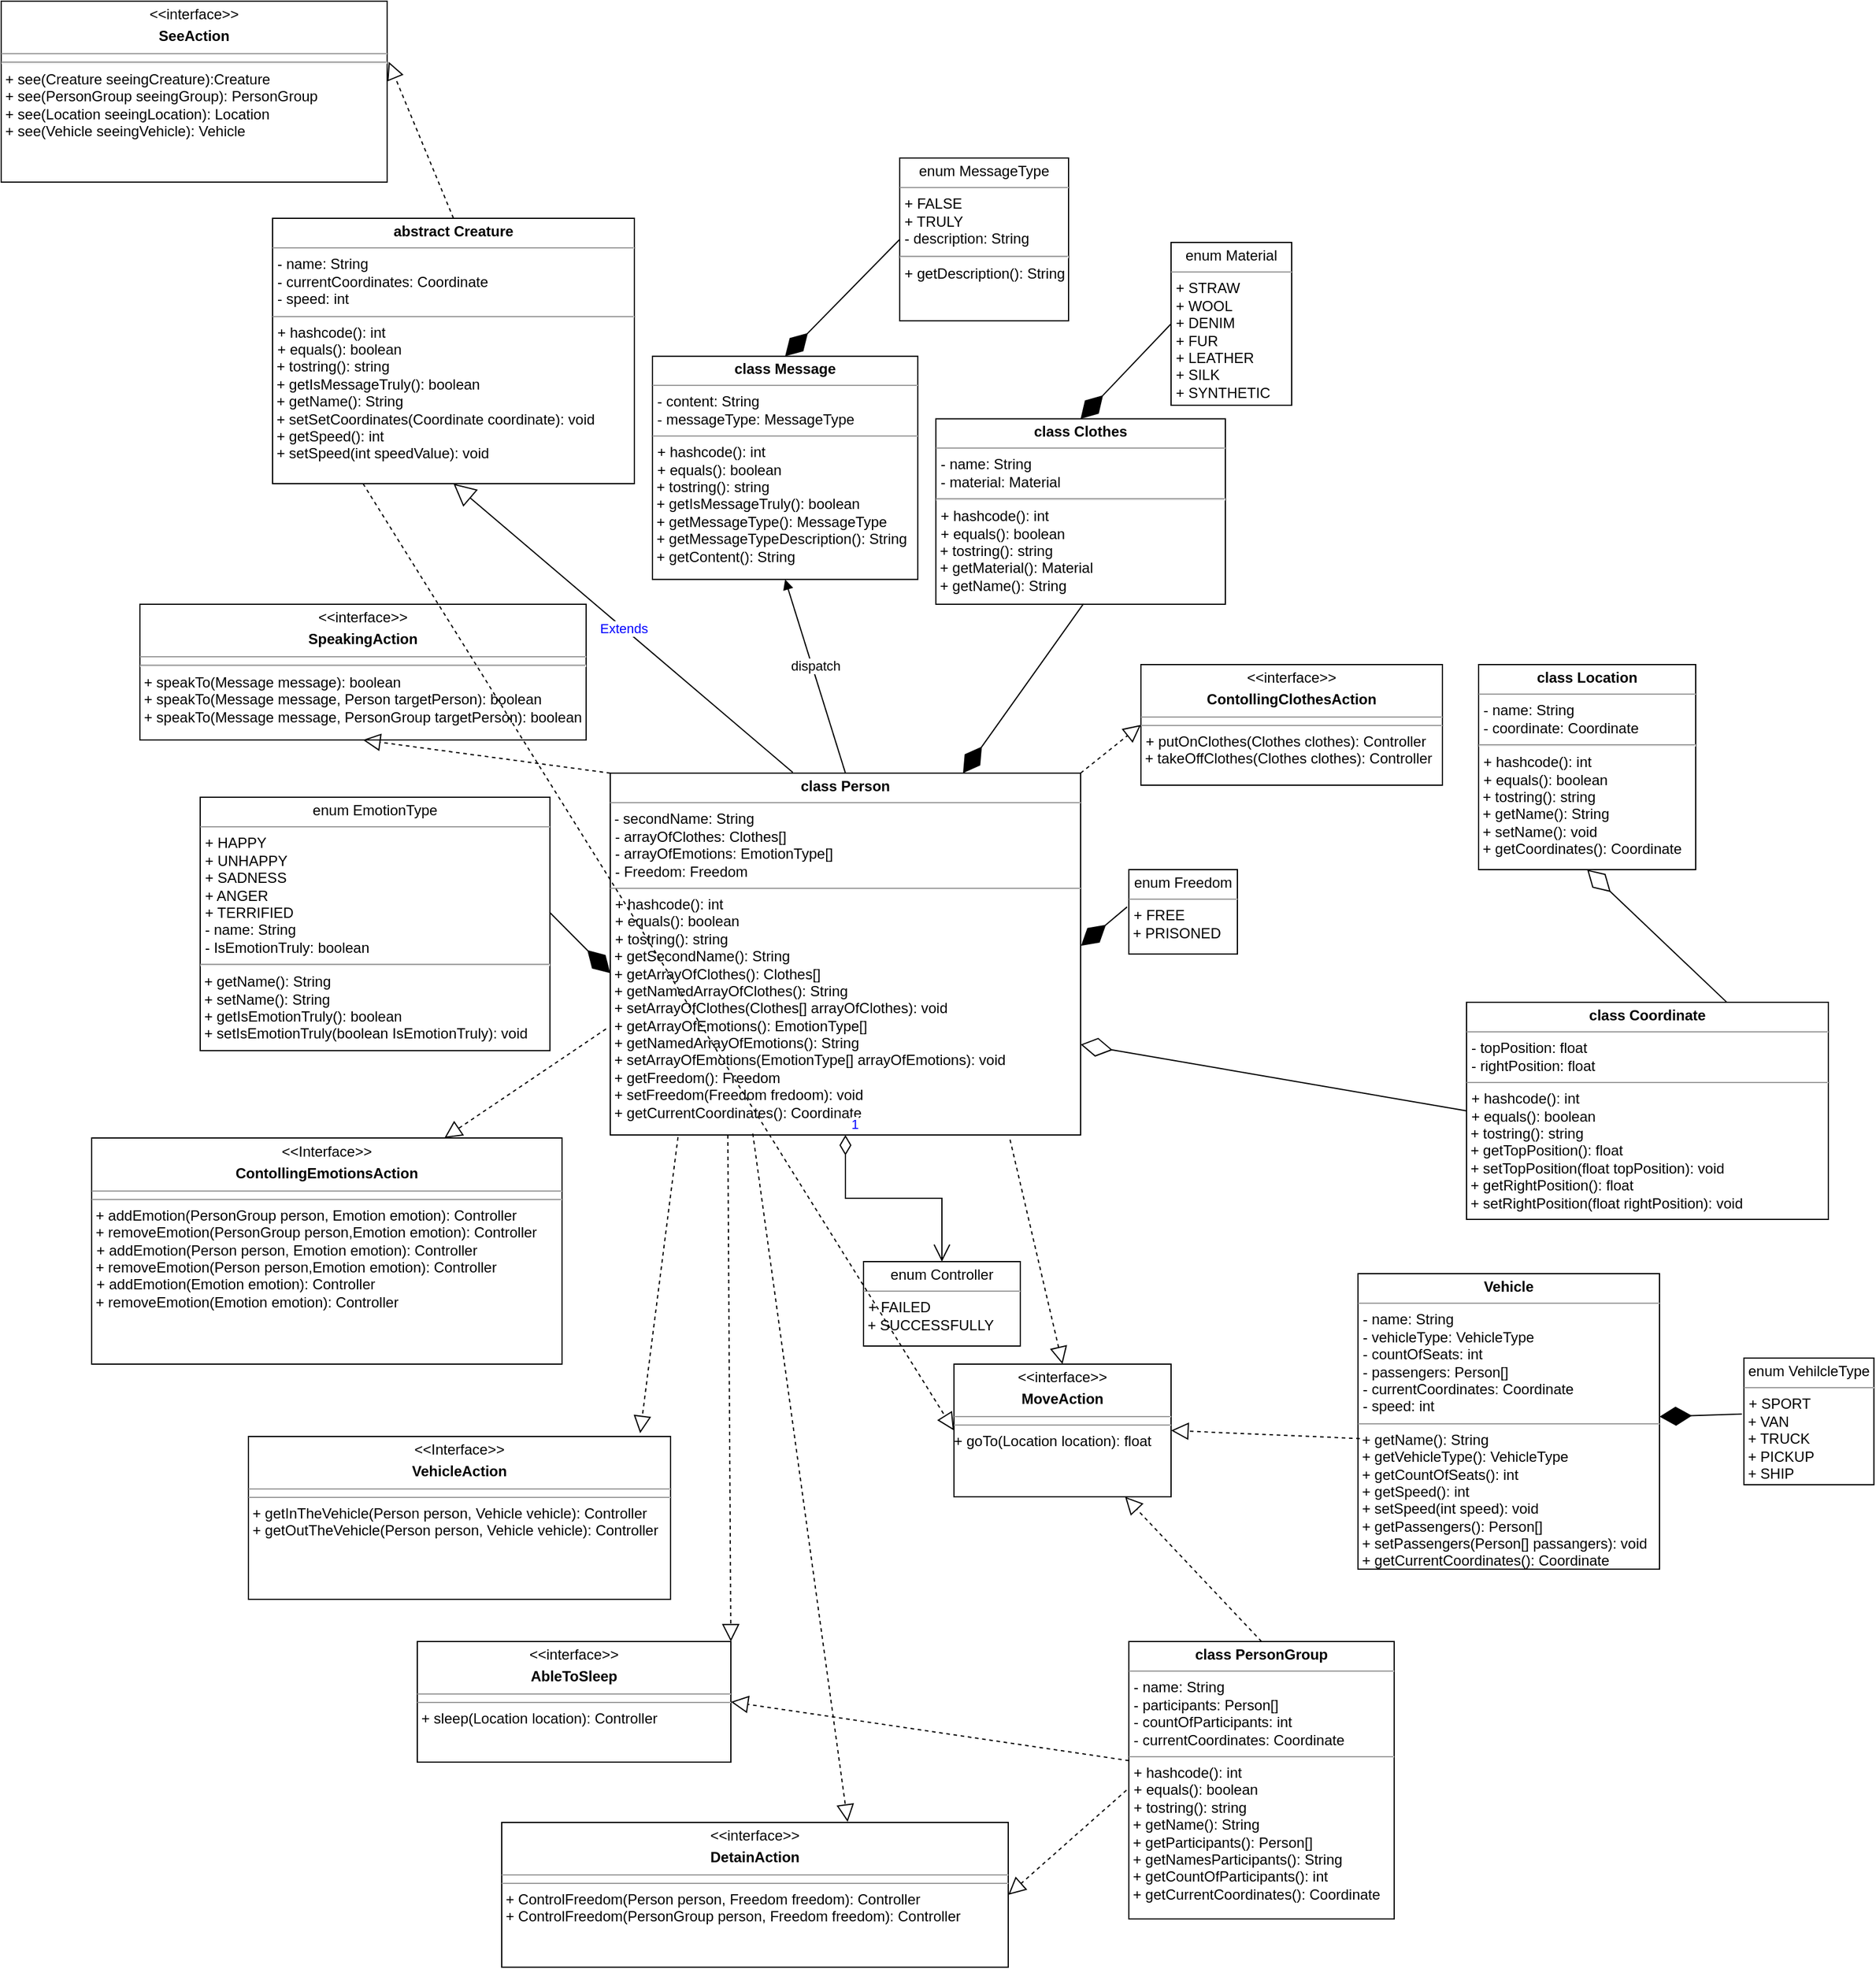 <mxfile version="20.6.0" type="device"><diagram name="Page-1" id="c4acf3e9-155e-7222-9cf6-157b1a14988f"><mxGraphModel dx="1693" dy="1565" grid="1" gridSize="10" guides="1" tooltips="1" connect="1" arrows="1" fold="1" page="1" pageScale="1" pageWidth="850" pageHeight="1100" background="none" math="0" shadow="0"><root><mxCell id="0"/><mxCell id="1" parent="0"/><mxCell id="kQE-O4UI9oqW06MN7j-c-2" value="&lt;p style=&quot;margin:0px;margin-top:4px;text-align:center;&quot;&gt;&lt;b&gt;class Person&lt;/b&gt;&lt;/p&gt;&lt;hr size=&quot;1&quot;&gt;&amp;nbsp;- secondName: String&lt;p style=&quot;margin:0px;margin-left:4px;&quot;&gt;- arrayOfClothes: Clothes[]&lt;/p&gt;&lt;p style=&quot;margin:0px;margin-left:4px;&quot;&gt;- arrayOfEmotions: EmotionType[]&lt;/p&gt;&lt;p style=&quot;margin:0px;margin-left:4px;&quot;&gt;- Freedom: Freedom&lt;br&gt;&lt;/p&gt;&lt;hr size=&quot;1&quot;&gt;&lt;p style=&quot;margin:0px;margin-left:4px;&quot;&gt;+ hashcode(): int&lt;/p&gt;&lt;p style=&quot;margin:0px;margin-left:4px;&quot;&gt;+ equals(): boolean&lt;/p&gt;&lt;p style=&quot;margin:0px;margin-left:4px;&quot;&gt;+ tostring(): string&lt;/p&gt;&lt;div&gt; &lt;/div&gt;&lt;div&gt;&lt;div&gt;&lt;div&gt;&lt;div&gt;&amp;nbsp;+ getSecondName(): String&lt;/div&gt;&lt;div&gt;&lt;div&gt;&lt;div&gt;&amp;nbsp;+ getArrayOfClothes(): Clothes[]&lt;/div&gt;&lt;div&gt;&lt;div&gt;&amp;nbsp;+ getNamedArrayOfClothes(): String&lt;br&gt;&lt;/div&gt;&lt;/div&gt;&lt;div&gt;&amp;nbsp;+ setArrayOfClothes(Clothes[] arrayOfClothes): void&lt;/div&gt;&lt;div&gt;&amp;nbsp;+ getArrayOfEmotions(): EmotionType[]&lt;/div&gt;&lt;div&gt;&amp;nbsp;+ getNamedArrayOfEmotions(): String&lt;div&gt;&amp;nbsp;+ setArrayOfEmotions(EmotionType[] arrayOfEmotions): void&lt;br&gt;&lt;div&gt;&amp;nbsp;+ getFreedom(): Freedom&lt;br&gt;&lt;div&gt;&amp;nbsp;+ setFreedom(Freedom fredoom): void&lt;/div&gt;&lt;div&gt;&amp;nbsp;+ getCurrentCoordinates(): Coordinate&lt;br&gt;&lt;/div&gt;&lt;/div&gt;&lt;/div&gt;&lt;/div&gt;&lt;/div&gt;&lt;/div&gt;&lt;/div&gt;&lt;/div&gt;&lt;/div&gt;&lt;p style=&quot;margin:0px;margin-left:4px;&quot;&gt;&lt;/p&gt;" style="verticalAlign=top;align=left;overflow=fill;fontSize=12;fontFamily=Helvetica;html=1;rounded=0;shadow=0;comic=0;labelBackgroundColor=none;strokeWidth=1;" parent="1" vertex="1"><mxGeometry x="170" y="110" width="390" height="300" as="geometry"/></mxCell><mxCell id="kQE-O4UI9oqW06MN7j-c-36" value="&lt;p style=&quot;margin:0px;margin-top:4px;text-align:center;&quot;&gt;&lt;b&gt;class Location&lt;/b&gt;&lt;br&gt;&lt;/p&gt;&lt;hr size=&quot;1&quot;&gt;&lt;p style=&quot;margin:0px;margin-left:4px;&quot;&gt;- name: String&lt;/p&gt;&lt;p style=&quot;margin:0px;margin-left:4px;&quot;&gt;- coordinate: Coordinate&lt;/p&gt;&lt;hr&gt;&lt;p style=&quot;margin:0px;margin-left:4px;&quot;&gt;+ hashcode(): int&lt;/p&gt;&lt;p style=&quot;margin:0px;margin-left:4px;&quot;&gt;+ equals(): boolean&lt;/p&gt;&lt;div&gt;&amp;nbsp;+ tostring(): string&lt;/div&gt;&lt;div&gt;&lt;div&gt;&amp;nbsp;+ getName(): String&lt;/div&gt;&lt;div&gt;&amp;nbsp;+ setName(): void&lt;br&gt;&lt;/div&gt;&lt;/div&gt;&lt;div&gt;&amp;nbsp;+ getCoordinates(): Coordinate&lt;br&gt;&lt;div&gt;&lt;br&gt;&lt;/div&gt;&lt;/div&gt;&lt;p style=&quot;margin:0px;margin-left:4px;&quot;&gt;&lt;/p&gt;" style="verticalAlign=top;align=left;overflow=fill;fontSize=12;fontFamily=Helvetica;html=1;rounded=0;shadow=0;comic=0;labelBackgroundColor=none;strokeWidth=1;" parent="1" vertex="1"><mxGeometry x="890" y="20" width="180" height="170" as="geometry"/></mxCell><mxCell id="kQE-O4UI9oqW06MN7j-c-38" value="&lt;p style=&quot;margin:0px;margin-top:4px;text-align:center;&quot;&gt;enum EmotionType&lt;br&gt;&lt;/p&gt;&lt;hr size=&quot;1&quot;&gt;&lt;p style=&quot;margin:0px;margin-left:4px;&quot;&gt;+ HAPPY&lt;/p&gt;&lt;p style=&quot;margin:0px;margin-left:4px;&quot;&gt;+ UNHAPPY&lt;/p&gt;&lt;p style=&quot;margin:0px;margin-left:4px;&quot;&gt;+ SADNESS&lt;/p&gt;&lt;p style=&quot;margin:0px;margin-left:4px;&quot;&gt;+ ANGER&lt;/p&gt;&lt;p style=&quot;margin:0px;margin-left:4px;&quot;&gt;+ TERRIFIED&lt;/p&gt;&lt;p style=&quot;margin:0px;margin-left:4px;&quot;&gt;- name: String&lt;/p&gt;&lt;p style=&quot;margin:0px;margin-left:4px;&quot;&gt;- IsEmotionTruly: boolean&lt;/p&gt;&lt;hr&gt;&amp;nbsp;+ getName(): String&lt;div&gt;&lt;div&gt;&amp;nbsp;+ setName(): String&lt;br&gt;&lt;/div&gt;&lt;/div&gt;&lt;div&gt;&lt;div&gt;&amp;nbsp;+ getIsEmotionTruly(): boolean&lt;div&gt;&lt;div&gt;&amp;nbsp;+ setIsEmotionTruly(boolean IsEmotionTruly): void&lt;/div&gt;&lt;/div&gt;&lt;/div&gt;&lt;/div&gt;&lt;p style=&quot;margin:0px;margin-left:4px;&quot;&gt;&lt;/p&gt;&lt;p style=&quot;margin:0px;margin-left:4px;&quot;&gt;&lt;/p&gt;" style="verticalAlign=top;align=left;overflow=fill;fontSize=12;fontFamily=Helvetica;html=1;rounded=0;shadow=0;comic=0;labelBackgroundColor=none;strokeWidth=1;" parent="1" vertex="1"><mxGeometry x="-170" y="130" width="290" height="210.1" as="geometry"/></mxCell><mxCell id="kQE-O4UI9oqW06MN7j-c-45" value="&lt;p style=&quot;margin:0px;margin-top:4px;text-align:center;&quot;&gt;&lt;b&gt;class Clothes&lt;/b&gt;&lt;br&gt;&lt;/p&gt;&lt;hr size=&quot;1&quot;&gt;&lt;p style=&quot;margin:0px;margin-left:4px;&quot;&gt;- name: String&lt;/p&gt;&lt;p style=&quot;margin:0px;margin-left:4px;&quot;&gt;- material: Material&lt;/p&gt;&lt;hr&gt;&lt;p style=&quot;margin:0px;margin-left:4px;&quot;&gt;+ hashcode(): int&lt;/p&gt;&lt;p style=&quot;margin:0px;margin-left:4px;&quot;&gt;+ equals(): boolean &lt;br&gt;&lt;/p&gt;&lt;div&gt;&amp;nbsp;+ tostring(): string&lt;/div&gt;&lt;div&gt;&amp;nbsp;+ getMaterial(): Material&lt;/div&gt;&lt;div&gt;&amp;nbsp;+ getName(): String&lt;/div&gt;&lt;div&gt;&lt;br&gt;&lt;/div&gt;&lt;div&gt;&lt;br&gt;&lt;/div&gt;&lt;p style=&quot;margin:0px;margin-left:4px;&quot;&gt;&lt;/p&gt;" style="verticalAlign=top;align=left;overflow=fill;fontSize=12;fontFamily=Helvetica;html=1;rounded=0;shadow=0;comic=0;labelBackgroundColor=none;strokeWidth=1;" parent="1" vertex="1"><mxGeometry x="440" y="-183.75" width="240" height="153.75" as="geometry"/></mxCell><mxCell id="kQE-O4UI9oqW06MN7j-c-46" value="&lt;p style=&quot;margin:0px;margin-top:4px;text-align:center;&quot;&gt;enum Material&lt;br&gt;&lt;/p&gt;&lt;hr size=&quot;1&quot;&gt;&lt;p style=&quot;margin:0px;margin-left:4px;&quot;&gt;+ STRAW&lt;br&gt;&lt;/p&gt;&lt;p style=&quot;margin:0px;margin-left:4px;&quot;&gt;+ WOOL&lt;/p&gt;&lt;p style=&quot;margin:0px;margin-left:4px;&quot;&gt;+ DENIM&lt;/p&gt;&lt;p style=&quot;margin:0px;margin-left:4px;&quot;&gt;+ FUR&lt;/p&gt;&lt;p style=&quot;margin:0px;margin-left:4px;&quot;&gt;+ LEATHER&lt;/p&gt;&lt;p style=&quot;margin:0px;margin-left:4px;&quot;&gt;+ SILK&lt;/p&gt;&lt;p style=&quot;margin:0px;margin-left:4px;&quot;&gt;+ SYNTHETIC&lt;br&gt;&lt;/p&gt;" style="verticalAlign=top;align=left;overflow=fill;fontSize=12;fontFamily=Helvetica;html=1;rounded=0;shadow=0;comic=0;labelBackgroundColor=none;strokeWidth=1;" parent="1" vertex="1"><mxGeometry x="635" y="-330" width="100" height="135" as="geometry"/></mxCell><mxCell id="-y0kQxp14m1pDxqQQuBd-3" value="&lt;p style=&quot;margin:0px;margin-top:4px;text-align:center;&quot;&gt;&amp;lt;&amp;lt;interface&amp;gt;&amp;gt;&lt;/p&gt;&lt;p style=&quot;margin:0px;margin-top:4px;text-align:center;&quot;&gt;&lt;b&gt;ContollingClothesAction&lt;/b&gt;&lt;br&gt;&lt;/p&gt;&lt;hr size=&quot;1&quot;&gt;&lt;hr size=&quot;1&quot;&gt;&lt;p style=&quot;margin:0px;margin-left:4px;&quot;&gt;+ putOnClothes(Clothes clothes): Controller&lt;/p&gt;&amp;nbsp;+ takeOffClothes(Clothes clothes): Controller&lt;p style=&quot;margin:0px;margin-left:4px;&quot;&gt;&lt;/p&gt;" style="verticalAlign=top;align=left;overflow=fill;fontSize=12;fontFamily=Helvetica;html=1;rounded=0;shadow=0;comic=0;labelBackgroundColor=none;strokeWidth=1;" vertex="1" parent="1"><mxGeometry x="610" y="20" width="250" height="100" as="geometry"/></mxCell><mxCell id="-y0kQxp14m1pDxqQQuBd-5" value="&lt;p style=&quot;margin:0px;margin-top:4px;text-align:center;&quot;&gt;&amp;lt;&amp;lt;Interface&amp;gt;&amp;gt;&lt;/p&gt;&lt;p style=&quot;margin:0px;margin-top:4px;text-align:center;&quot;&gt;&lt;b&gt;ContollingEmotionsAction&lt;/b&gt;&lt;br&gt;&lt;/p&gt;&lt;hr size=&quot;1&quot;&gt;&lt;hr size=&quot;1&quot;&gt;&lt;div&gt;&amp;nbsp;+ addEmotion(PersonGroup person, Emotion emotion): Controller&lt;/div&gt;&lt;div&gt;&amp;nbsp;+ removeEmotion(PersonGroup person,Emotion emotion): Controller&lt;/div&gt;&lt;p style=&quot;margin:0px;margin-left:4px;&quot;&gt;&lt;/p&gt;&lt;p style=&quot;margin:0px;margin-left:4px;&quot;&gt;+ addEmotion(Person person, Emotion emotion): Controller&lt;/p&gt;&lt;div&gt;&amp;nbsp;+ removeEmotion(Person person,Emotion emotion): Controller&lt;/div&gt;&lt;p style=&quot;margin:0px;margin-left:4px;&quot;&gt;&lt;/p&gt;&lt;p style=&quot;margin:0px;margin-left:4px;&quot;&gt;+ addEmotion(Emotion emotion): Controller&lt;/p&gt;&lt;div&gt;&amp;nbsp;+ removeEmotion(Emotion emotion): Controller&lt;/div&gt;&lt;p style=&quot;margin:0px;margin-left:4px;&quot;&gt;&lt;br&gt;&lt;/p&gt;" style="verticalAlign=top;align=left;overflow=fill;fontSize=12;fontFamily=Helvetica;html=1;rounded=0;shadow=0;comic=0;labelBackgroundColor=none;strokeWidth=1;" vertex="1" parent="1"><mxGeometry x="-260" y="412.5" width="390" height="187.5" as="geometry"/></mxCell><mxCell id="-y0kQxp14m1pDxqQQuBd-12" value="&lt;p style=&quot;margin:0px;margin-top:4px;text-align:center;&quot;&gt;&lt;b&gt;class Coordinate&lt;/b&gt;&lt;br&gt;&lt;/p&gt;&lt;hr size=&quot;1&quot;&gt;&lt;p style=&quot;margin:0px;margin-left:4px;&quot;&gt;- topPosition: float&lt;/p&gt;&lt;p style=&quot;margin:0px;margin-left:4px;&quot;&gt;- rightPosition: float&lt;br&gt;&lt;/p&gt;&lt;hr size=&quot;1&quot;&gt;&lt;div&gt;&lt;p style=&quot;margin:0px;margin-left:4px;&quot;&gt;+ hashcode(): int&lt;/p&gt;&lt;p style=&quot;margin:0px;margin-left:4px;&quot;&gt;+ equals(): boolean &lt;br&gt;&lt;/p&gt;&amp;nbsp;+ tostring(): string &lt;br&gt;&lt;/div&gt;&lt;div&gt;&amp;nbsp;+ getTopPosition(): float&lt;br&gt;&lt;div&gt;&amp;nbsp;+ setTopPosition(float topPosition): void&lt;/div&gt;&lt;div&gt;&amp;nbsp;+ getRightPosition(): float&lt;br&gt;&lt;div&gt;&amp;nbsp;+ setRightPosition(float rightPosition): void&lt;/div&gt;&lt;/div&gt;&lt;/div&gt;&lt;p style=&quot;margin:0px;margin-left:4px;&quot;&gt;&lt;/p&gt;&lt;p style=&quot;margin:0px;margin-left:4px;&quot;&gt;&lt;br&gt;&lt;/p&gt;" style="verticalAlign=top;align=left;overflow=fill;fontSize=12;fontFamily=Helvetica;html=1;rounded=0;shadow=0;comic=0;labelBackgroundColor=none;strokeWidth=1;" vertex="1" parent="1"><mxGeometry x="880" y="300" width="300" height="180" as="geometry"/></mxCell><mxCell id="-y0kQxp14m1pDxqQQuBd-14" value="" style="endArrow=diamondThin;endFill=0;endSize=24;html=1;rounded=0;entryX=0.5;entryY=1;entryDx=0;entryDy=0;exitX=0.72;exitY=0.001;exitDx=0;exitDy=0;exitPerimeter=0;" edge="1" parent="1" source="-y0kQxp14m1pDxqQQuBd-12" target="kQE-O4UI9oqW06MN7j-c-36"><mxGeometry width="160" relative="1" as="geometry"><mxPoint x="790" y="1060" as="sourcePoint"/><mxPoint x="750" y="890" as="targetPoint"/><Array as="points"/></mxGeometry></mxCell><mxCell id="-y0kQxp14m1pDxqQQuBd-17" value="" style="endArrow=diamondThin;endFill=1;endSize=24;html=1;rounded=0;entryX=0;entryY=0.553;entryDx=0;entryDy=0;entryPerimeter=0;exitX=0.999;exitY=0.454;exitDx=0;exitDy=0;exitPerimeter=0;" edge="1" parent="1" source="kQE-O4UI9oqW06MN7j-c-38" target="kQE-O4UI9oqW06MN7j-c-2"><mxGeometry width="160" relative="1" as="geometry"><mxPoint x="220" y="548" as="sourcePoint"/><mxPoint x="280" y="555" as="targetPoint"/><Array as="points"/></mxGeometry></mxCell><mxCell id="-y0kQxp14m1pDxqQQuBd-20" value="" style="endArrow=diamondThin;endFill=0;endSize=24;html=1;rounded=0;exitX=0;exitY=0.5;exitDx=0;exitDy=0;entryX=1;entryY=0.75;entryDx=0;entryDy=0;" edge="1" parent="1" source="-y0kQxp14m1pDxqQQuBd-12" target="kQE-O4UI9oqW06MN7j-c-2"><mxGeometry width="160" relative="1" as="geometry"><mxPoint x="810" y="1050" as="sourcePoint"/><mxPoint x="540" y="628" as="targetPoint"/><Array as="points"/></mxGeometry></mxCell><mxCell id="-y0kQxp14m1pDxqQQuBd-25" value="" style="endArrow=block;dashed=1;endFill=0;endSize=12;html=1;rounded=0;exitX=-0.009;exitY=0.707;exitDx=0;exitDy=0;entryX=0.75;entryY=0;entryDx=0;entryDy=0;exitPerimeter=0;" edge="1" parent="1" source="kQE-O4UI9oqW06MN7j-c-2" target="-y0kQxp14m1pDxqQQuBd-5"><mxGeometry width="160" relative="1" as="geometry"><mxPoint x="200" y="725" as="sourcePoint"/><mxPoint x="360" y="725" as="targetPoint"/></mxGeometry></mxCell><mxCell id="-y0kQxp14m1pDxqQQuBd-29" value="" style="endArrow=block;dashed=1;endFill=0;endSize=12;html=1;rounded=0;entryX=0;entryY=0.5;entryDx=0;entryDy=0;startArrow=none;exitX=1;exitY=0;exitDx=0;exitDy=0;" edge="1" parent="1" source="kQE-O4UI9oqW06MN7j-c-2" target="-y0kQxp14m1pDxqQQuBd-3"><mxGeometry width="160" relative="1" as="geometry"><mxPoint x="670" y="525.813" as="sourcePoint"/><mxPoint x="640" y="456" as="targetPoint"/></mxGeometry></mxCell><mxCell id="-y0kQxp14m1pDxqQQuBd-34" value="" style="endArrow=diamondThin;endFill=1;endSize=24;html=1;rounded=0;entryX=0.75;entryY=0;entryDx=0;entryDy=0;exitX=0.51;exitY=0.997;exitDx=0;exitDy=0;exitPerimeter=0;" edge="1" parent="1" source="kQE-O4UI9oqW06MN7j-c-45" target="kQE-O4UI9oqW06MN7j-c-2"><mxGeometry width="160" relative="1" as="geometry"><mxPoint x="421" y="65.005" as="sourcePoint"/><mxPoint x="481.98" y="89.171" as="targetPoint"/></mxGeometry></mxCell><mxCell id="-y0kQxp14m1pDxqQQuBd-45" value="&lt;p style=&quot;margin:0px;margin-top:4px;text-align:center;&quot;&gt;&lt;b&gt;class PersonGroup&lt;/b&gt;&lt;/p&gt;&lt;hr size=&quot;1&quot;&gt;&lt;p style=&quot;margin:0px;margin-left:4px;&quot;&gt;- name: String&lt;/p&gt;&lt;p style=&quot;margin:0px;margin-left:4px;&quot;&gt;- participants: Person[]&lt;/p&gt;&lt;p style=&quot;margin:0px;margin-left:4px;&quot;&gt;- countOfParticipants: int&lt;/p&gt;&lt;p style=&quot;margin:0px;margin-left:4px;&quot;&gt;- currentCoordinates: Coordinate&lt;/p&gt;&lt;p style=&quot;margin:0px;margin-left:4px;&quot;&gt;&lt;/p&gt;&lt;hr size=&quot;1&quot;&gt;&lt;p style=&quot;margin:0px;margin-left:4px;&quot;&gt;+ hashcode(): int&lt;/p&gt;&lt;p style=&quot;margin:0px;margin-left:4px;&quot;&gt;+ equals(): boolean&lt;/p&gt;&lt;p style=&quot;margin:0px;margin-left:4px;&quot;&gt;+ tostring(): string&lt;/p&gt;&lt;div&gt;&amp;nbsp;+ getName(): String&lt;/div&gt;&lt;div&gt;&lt;div&gt;&amp;nbsp;+ getParticipants(): Person[]&lt;/div&gt;&lt;div&gt;&amp;nbsp;+ getNamesParticipants(): String&lt;br&gt;&lt;/div&gt;&lt;/div&gt;&lt;div&gt;&amp;nbsp;+ getCountOfParticipants(): int&lt;br&gt;&lt;/div&gt;&lt;div&gt;&amp;nbsp;+ getCurrentCoordinates(): Coordinate&lt;br&gt;&lt;/div&gt;&lt;p style=&quot;margin:0px;margin-left:4px;&quot;&gt;&lt;/p&gt;" style="verticalAlign=top;align=left;overflow=fill;fontSize=12;fontFamily=Helvetica;html=1;rounded=0;shadow=0;comic=0;labelBackgroundColor=none;strokeWidth=1;" vertex="1" parent="1"><mxGeometry x="600" y="830" width="220" height="230" as="geometry"/></mxCell><mxCell id="-y0kQxp14m1pDxqQQuBd-66" value="&lt;p style=&quot;margin:0px;margin-top:4px;text-align:center;&quot;&gt;&amp;lt;&amp;lt;interface&amp;gt;&amp;gt;&lt;/p&gt;&lt;p style=&quot;margin:0px;margin-top:4px;text-align:center;&quot;&gt;&lt;b&gt;SpeakingAction&lt;/b&gt;&lt;br&gt;&lt;/p&gt;&lt;hr size=&quot;1&quot;&gt;&lt;hr&gt;&lt;div&gt;&amp;nbsp;+ speakTo(Message message): boolean&lt;br&gt;&lt;/div&gt;&lt;div&gt;&lt;div&gt;&amp;nbsp;+ speakTo(Message message, Person targetPerson): boolean&lt;br&gt;&lt;/div&gt;&lt;div&gt;&lt;div&gt;&amp;nbsp;+ speakTo(Message message, PersonGroup targetPerson): boolean&lt;/div&gt;&lt;/div&gt;&lt;/div&gt;&lt;div&gt;&amp;nbsp;&lt;/div&gt;" style="verticalAlign=top;align=left;overflow=fill;fontSize=12;fontFamily=Helvetica;html=1;rounded=0;shadow=0;comic=0;labelBackgroundColor=none;strokeWidth=1;" vertex="1" parent="1"><mxGeometry x="-220" y="-30" width="370" height="112.5" as="geometry"/></mxCell><mxCell id="-y0kQxp14m1pDxqQQuBd-67" value="&lt;p style=&quot;margin:0px;margin-top:4px;text-align:center;&quot;&gt;&lt;b&gt;class Message&lt;/b&gt;&lt;br&gt;&lt;/p&gt;&lt;hr size=&quot;1&quot;&gt;&lt;p style=&quot;margin:0px;margin-left:4px;&quot;&gt;- content: String&lt;br&gt;&lt;/p&gt;&lt;p style=&quot;margin:0px;margin-left:4px;&quot;&gt;- messageType: MessageType&lt;/p&gt;&lt;hr size=&quot;1&quot;&gt;&lt;div&gt;&lt;p style=&quot;margin:0px;margin-left:4px;&quot;&gt;+ hashcode(): int&lt;/p&gt;&lt;p style=&quot;margin:0px;margin-left:4px;&quot;&gt;+ equals(): boolean&lt;/p&gt;&amp;nbsp;+ tostring(): string&lt;/div&gt;&lt;div&gt;&amp;nbsp;+ getIsMessageTruly(): boolean&lt;/div&gt;&lt;div&gt;&lt;div&gt;&amp;nbsp;+ getMessageType(): MessageType&lt;/div&gt;&lt;div&gt;&amp;nbsp;+ getMessageTypeDescription(): String&lt;br&gt;&lt;/div&gt;&lt;/div&gt;&lt;div&gt;&amp;nbsp;+ getContent(): String&lt;/div&gt;&lt;p style=&quot;margin:0px;margin-left:4px;&quot;&gt;&lt;/p&gt;&lt;p style=&quot;margin:0px;margin-left:4px;&quot;&gt;&lt;br&gt;&lt;/p&gt;" style="verticalAlign=top;align=left;overflow=fill;fontSize=12;fontFamily=Helvetica;html=1;rounded=0;shadow=0;comic=0;labelBackgroundColor=none;strokeWidth=1;" vertex="1" parent="1"><mxGeometry x="205" y="-235.62" width="220" height="185" as="geometry"/></mxCell><mxCell id="-y0kQxp14m1pDxqQQuBd-69" value="" style="endArrow=block;dashed=1;endFill=0;endSize=12;html=1;rounded=0;entryX=0.5;entryY=1;entryDx=0;entryDy=0;startArrow=none;exitX=0;exitY=0;exitDx=0;exitDy=0;" edge="1" parent="1" source="kQE-O4UI9oqW06MN7j-c-2" target="-y0kQxp14m1pDxqQQuBd-66"><mxGeometry width="160" relative="1" as="geometry"><mxPoint x="313.23" y="84.116" as="sourcePoint"/><mxPoint x="488.62" y="106.37" as="targetPoint"/></mxGeometry></mxCell><mxCell id="-y0kQxp14m1pDxqQQuBd-70" value="&lt;p style=&quot;margin:0px;margin-top:4px;text-align:center;&quot;&gt;&amp;lt;&amp;lt;interface&amp;gt;&amp;gt;&lt;/p&gt;&lt;p style=&quot;margin:0px;margin-top:4px;text-align:center;&quot;&gt;&lt;b&gt;MoveAction&lt;/b&gt;&lt;br&gt;&lt;/p&gt;&lt;hr size=&quot;1&quot;&gt;&lt;hr size=&quot;1&quot;&gt;+ goTo(Location location): float" style="verticalAlign=top;align=left;overflow=fill;fontSize=12;fontFamily=Helvetica;html=1;rounded=0;shadow=0;comic=0;labelBackgroundColor=none;strokeWidth=1;" vertex="1" parent="1"><mxGeometry x="455" y="600" width="180" height="110" as="geometry"/></mxCell><mxCell id="-y0kQxp14m1pDxqQQuBd-71" value="" style="endArrow=block;dashed=1;endFill=0;endSize=12;html=1;rounded=0;startArrow=none;entryX=0.5;entryY=0;entryDx=0;entryDy=0;exitX=0.85;exitY=1.013;exitDx=0;exitDy=0;exitPerimeter=0;" edge="1" parent="1" source="kQE-O4UI9oqW06MN7j-c-2" target="-y0kQxp14m1pDxqQQuBd-70"><mxGeometry width="160" relative="1" as="geometry"><mxPoint x="499" y="651" as="sourcePoint"/><mxPoint x="480" y="655.1" as="targetPoint"/></mxGeometry></mxCell><mxCell id="-y0kQxp14m1pDxqQQuBd-73" value="dispatch" style="html=1;verticalAlign=bottom;endArrow=block;rounded=0;fontColor=#000000;exitX=0.5;exitY=0;exitDx=0;exitDy=0;entryX=0.5;entryY=1;entryDx=0;entryDy=0;" edge="1" parent="1" source="kQE-O4UI9oqW06MN7j-c-2" target="-y0kQxp14m1pDxqQQuBd-67"><mxGeometry width="80" relative="1" as="geometry"><mxPoint x="411.51" y="82.01" as="sourcePoint"/><mxPoint x="350" y="-120" as="targetPoint"/></mxGeometry></mxCell><mxCell id="-y0kQxp14m1pDxqQQuBd-74" value="&lt;p style=&quot;margin:0px;margin-top:4px;text-align:center;&quot;&gt;&amp;lt;&amp;lt;interface&amp;gt;&amp;gt;&lt;/p&gt;&lt;p style=&quot;margin:0px;margin-top:4px;text-align:center;&quot;&gt;&lt;b&gt;AbleToSleep&lt;/b&gt;&lt;br&gt;&lt;/p&gt;&lt;hr size=&quot;1&quot;&gt;&lt;hr size=&quot;1&quot;&gt;&amp;nbsp;+ sleep(Location location): Controller&lt;br&gt;&lt;p style=&quot;margin:0px;margin-left:4px;&quot;&gt;&lt;/p&gt;" style="verticalAlign=top;align=left;overflow=fill;fontSize=12;fontFamily=Helvetica;html=1;rounded=0;shadow=0;comic=0;labelBackgroundColor=none;strokeWidth=1;" vertex="1" parent="1"><mxGeometry x="10" y="830" width="260" height="100" as="geometry"/></mxCell><mxCell id="-y0kQxp14m1pDxqQQuBd-75" value="" style="endArrow=block;dashed=1;endFill=0;endSize=12;html=1;rounded=0;startArrow=none;exitX=0.25;exitY=1;exitDx=0;exitDy=0;entryX=1;entryY=0;entryDx=0;entryDy=0;" edge="1" parent="1" source="kQE-O4UI9oqW06MN7j-c-2" target="-y0kQxp14m1pDxqQQuBd-74"><mxGeometry width="160" relative="1" as="geometry"><mxPoint x="340" y="650" as="sourcePoint"/><mxPoint x="341" y="749" as="targetPoint"/></mxGeometry></mxCell><mxCell id="-y0kQxp14m1pDxqQQuBd-77" value="" style="endArrow=block;dashed=1;endFill=0;endSize=12;html=1;rounded=0;startArrow=none;exitX=0.5;exitY=0;exitDx=0;exitDy=0;" edge="1" parent="1" source="-y0kQxp14m1pDxqQQuBd-45" target="-y0kQxp14m1pDxqQQuBd-70"><mxGeometry width="160" relative="1" as="geometry"><mxPoint x="757.5" y="886.396" as="sourcePoint"/><mxPoint x="500" y="850" as="targetPoint"/></mxGeometry></mxCell><mxCell id="-y0kQxp14m1pDxqQQuBd-79" value="&lt;p style=&quot;margin:0px;margin-top:4px;text-align:center;&quot;&gt;&amp;lt;&amp;lt;interface&amp;gt;&amp;gt;&lt;/p&gt;&lt;p style=&quot;margin:0px;margin-top:4px;text-align:center;&quot;&gt;&lt;b&gt;DetainAction&lt;span style=&quot;&quot;&gt;&#9;&lt;/span&gt;&lt;/b&gt;&lt;br&gt;&lt;/p&gt;&lt;hr size=&quot;1&quot;&gt;&lt;hr size=&quot;1&quot;&gt;&lt;div&gt;&amp;nbsp;+ ControlFreedom(Person person, Freedom freedom): Controller&lt;/div&gt;&lt;div&gt;&amp;nbsp;+ ControlFreedom(PersonGroup person, Freedom freedom): Controller&lt;/div&gt;&lt;br&gt;&lt;p style=&quot;margin:0px;margin-left:4px;&quot;&gt;&lt;/p&gt;" style="verticalAlign=top;align=left;overflow=fill;fontSize=12;fontFamily=Helvetica;html=1;rounded=0;shadow=0;comic=0;labelBackgroundColor=none;strokeWidth=1;" vertex="1" parent="1"><mxGeometry x="80" y="980" width="420" height="120" as="geometry"/></mxCell><mxCell id="-y0kQxp14m1pDxqQQuBd-80" value="" style="endArrow=block;dashed=1;endFill=0;endSize=12;html=1;rounded=0;startArrow=none;entryX=1;entryY=0.5;entryDx=0;entryDy=0;exitX=-0.009;exitY=0.536;exitDx=0;exitDy=0;exitPerimeter=0;" edge="1" parent="1" source="-y0kQxp14m1pDxqQQuBd-45" target="-y0kQxp14m1pDxqQQuBd-79"><mxGeometry width="160" relative="1" as="geometry"><mxPoint x="657.5" y="996.396" as="sourcePoint"/><mxPoint x="400" y="960" as="targetPoint"/></mxGeometry></mxCell><mxCell id="-y0kQxp14m1pDxqQQuBd-81" value="&lt;p style=&quot;margin:0px;margin-top:4px;text-align:center;&quot;&gt;enum Freedom&lt;br&gt;&lt;/p&gt;&lt;hr size=&quot;1&quot;&gt;&lt;p style=&quot;margin:0px;margin-left:4px;&quot;&gt;+ FREE&lt;br&gt;&lt;/p&gt;&amp;nbsp;+ PRISONED" style="verticalAlign=top;align=left;overflow=fill;fontSize=12;fontFamily=Helvetica;html=1;rounded=0;shadow=0;comic=0;labelBackgroundColor=none;strokeWidth=1;" vertex="1" parent="1"><mxGeometry x="600" y="190" width="90" height="70" as="geometry"/></mxCell><mxCell id="-y0kQxp14m1pDxqQQuBd-82" value="" style="endArrow=diamondThin;endFill=1;endSize=24;html=1;rounded=0;entryX=1.001;entryY=0.477;entryDx=0;entryDy=0;entryPerimeter=0;exitX=-0.016;exitY=0.442;exitDx=0;exitDy=0;exitPerimeter=0;" edge="1" parent="1" source="-y0kQxp14m1pDxqQQuBd-81" target="kQE-O4UI9oqW06MN7j-c-2"><mxGeometry width="160" relative="1" as="geometry"><mxPoint x="232.04" y="549.755" as="sourcePoint"/><mxPoint x="279.19" y="554.08" as="targetPoint"/><Array as="points"/></mxGeometry></mxCell><mxCell id="-y0kQxp14m1pDxqQQuBd-83" value="" style="endArrow=block;dashed=1;endFill=0;endSize=12;html=1;rounded=0;startArrow=none;entryX=1;entryY=0.5;entryDx=0;entryDy=0;" edge="1" parent="1" source="-y0kQxp14m1pDxqQQuBd-45" target="-y0kQxp14m1pDxqQQuBd-74"><mxGeometry width="160" relative="1" as="geometry"><mxPoint x="435.767" y="889.998" as="sourcePoint"/><mxPoint x="380.0" y="914.22" as="targetPoint"/></mxGeometry></mxCell><mxCell id="-y0kQxp14m1pDxqQQuBd-97" value="&lt;p style=&quot;margin:0px;margin-top:4px;text-align:center;&quot;&gt;&lt;b&gt; Vehicle&lt;/b&gt;&lt;/p&gt;&lt;hr size=&quot;1&quot;&gt;&lt;p style=&quot;margin:0px;margin-left:4px;&quot;&gt;- name: String&lt;/p&gt;&lt;p style=&quot;margin:0px;margin-left:4px;&quot;&gt;- vehicleType: VehicleType&lt;/p&gt;&lt;p style=&quot;margin:0px;margin-left:4px;&quot;&gt;- countOfSeats: int&lt;/p&gt;&lt;p style=&quot;margin:0px;margin-left:4px;&quot;&gt;- passengers: Person[]&lt;/p&gt;&lt;p style=&quot;margin:0px;margin-left:4px;&quot;&gt;- currentCoordinates: Coordinate&lt;br&gt;&lt;/p&gt;&lt;p style=&quot;margin:0px;margin-left:4px;&quot;&gt;- speed: int&lt;/p&gt;&lt;p style=&quot;margin:0px;margin-left:4px;&quot;&gt;&lt;/p&gt;&lt;hr size=&quot;1&quot;&gt;&lt;div&gt;&lt;div&gt;&amp;nbsp;+ getName(): String&lt;/div&gt;&lt;div&gt;&amp;nbsp;+ getVehicleType(): VehicleType&lt;br&gt;&lt;div&gt;&amp;nbsp;+ getCountOfSeats(): int&lt;br&gt;&lt;div&gt;&amp;nbsp;+ getSpeed(): int&lt;br&gt;&lt;div&gt;&amp;nbsp;+ setSpeed(int speed): void&lt;/div&gt;&lt;/div&gt;&lt;/div&gt;&lt;/div&gt;&lt;div&gt;&amp;nbsp;+ getPassengers(): Person[]&lt;/div&gt;&lt;div&gt;&amp;nbsp;+ setPassengers(Person[] passangers): void&lt;br&gt;&lt;div&gt;&amp;nbsp;+ getCurrentCoordinates(): Coordinate&lt;br&gt;&lt;/div&gt;&lt;/div&gt;&lt;/div&gt;&lt;p style=&quot;margin:0px;margin-left:4px;&quot;&gt;&lt;/p&gt;&lt;p style=&quot;margin:0px;margin-left:4px;&quot;&gt;&lt;br&gt;&lt;/p&gt;" style="verticalAlign=top;align=left;overflow=fill;fontSize=12;fontFamily=Helvetica;html=1;rounded=0;shadow=0;comic=0;labelBackgroundColor=none;strokeWidth=1;" vertex="1" parent="1"><mxGeometry x="790" y="525" width="250" height="245" as="geometry"/></mxCell><mxCell id="-y0kQxp14m1pDxqQQuBd-98" value="&lt;p style=&quot;margin:0px;margin-top:4px;text-align:center;&quot;&gt;enum VehilcleType&lt;br&gt;&lt;/p&gt;&lt;hr size=&quot;1&quot;&gt;&lt;p style=&quot;margin:0px;margin-left:4px;&quot;&gt;+ SPORT&lt;br&gt;&lt;/p&gt;&lt;div&gt;&amp;nbsp;+ VAN&lt;/div&gt;&lt;div&gt;&amp;nbsp;+ TRUCK&lt;/div&gt;&lt;div&gt;&amp;nbsp;+ PICKUP&lt;/div&gt;&lt;div&gt;&amp;nbsp;+ SHIP&lt;br&gt;&lt;/div&gt;" style="verticalAlign=top;align=left;overflow=fill;fontSize=12;fontFamily=Helvetica;html=1;rounded=0;shadow=0;comic=0;labelBackgroundColor=none;strokeWidth=1;" vertex="1" parent="1"><mxGeometry x="1110" y="595" width="107.77" height="105" as="geometry"/></mxCell><mxCell id="-y0kQxp14m1pDxqQQuBd-99" value="" style="endArrow=diamondThin;endFill=1;endSize=24;html=1;rounded=0;exitX=-0.016;exitY=0.442;exitDx=0;exitDy=0;exitPerimeter=0;" edge="1" parent="1" source="-y0kQxp14m1pDxqQQuBd-98" target="-y0kQxp14m1pDxqQQuBd-97"><mxGeometry width="160" relative="1" as="geometry"><mxPoint x="804.27" y="877.005" as="sourcePoint"/><mxPoint x="1130" y="890" as="targetPoint"/><Array as="points"/></mxGeometry></mxCell><mxCell id="-y0kQxp14m1pDxqQQuBd-102" value="" style="endArrow=block;dashed=1;endFill=0;endSize=12;html=1;rounded=0;startArrow=none;exitX=0.006;exitY=0.558;exitDx=0;exitDy=0;exitPerimeter=0;entryX=1;entryY=0.5;entryDx=0;entryDy=0;" edge="1" parent="1" source="-y0kQxp14m1pDxqQQuBd-97" target="-y0kQxp14m1pDxqQQuBd-70"><mxGeometry width="160" relative="1" as="geometry"><mxPoint x="850.5" y="926.16" as="sourcePoint"/><mxPoint x="750" y="899.999" as="targetPoint"/></mxGeometry></mxCell><mxCell id="-y0kQxp14m1pDxqQQuBd-111" value="" style="endArrow=block;dashed=1;endFill=0;endSize=12;html=1;rounded=0;startArrow=none;entryX=0.683;entryY=-0.004;entryDx=0;entryDy=0;entryPerimeter=0;exitX=0.303;exitY=0.996;exitDx=0;exitDy=0;exitPerimeter=0;" edge="1" parent="1" source="kQE-O4UI9oqW06MN7j-c-2" target="-y0kQxp14m1pDxqQQuBd-79"><mxGeometry width="160" relative="1" as="geometry"><mxPoint x="357.5" y="682.5" as="sourcePoint"/><mxPoint x="341.12" y="917.2" as="targetPoint"/></mxGeometry></mxCell><mxCell id="-y0kQxp14m1pDxqQQuBd-112" value="" style="endArrow=diamondThin;endFill=1;endSize=24;html=1;rounded=0;exitX=0;exitY=0.5;exitDx=0;exitDy=0;entryX=0.5;entryY=0;entryDx=0;entryDy=0;" edge="1" parent="1" source="kQE-O4UI9oqW06MN7j-c-46" target="kQE-O4UI9oqW06MN7j-c-45"><mxGeometry width="160" relative="1" as="geometry"><mxPoint x="730.02" y="-160.0" as="sourcePoint"/><mxPoint x="600" y="-111" as="targetPoint"/></mxGeometry></mxCell><mxCell id="-y0kQxp14m1pDxqQQuBd-117" value="&lt;p style=&quot;margin:0px;margin-top:4px;text-align:center;&quot;&gt;&amp;lt;&amp;lt;Interface&amp;gt;&amp;gt;&lt;/p&gt;&lt;p style=&quot;margin:0px;margin-top:4px;text-align:center;&quot;&gt;&lt;b&gt;VehicleAction&lt;/b&gt;&lt;br&gt;&lt;/p&gt;&lt;hr size=&quot;1&quot;&gt;&lt;hr size=&quot;1&quot;&gt;&lt;div&gt;&amp;nbsp;+ getInTheVehicle(Person person, Vehicle vehicle): Controller&lt;/div&gt;&lt;div&gt;&amp;nbsp;+ getOutTheVehicle(Person person, Vehicle vehicle): Controller&lt;br&gt;&lt;/div&gt;&lt;p style=&quot;margin:0px;margin-left:4px;&quot;&gt;&lt;/p&gt;&lt;p style=&quot;margin:0px;margin-left:4px;&quot;&gt;&lt;br&gt;&lt;/p&gt;" style="verticalAlign=top;align=left;overflow=fill;fontSize=12;fontFamily=Helvetica;html=1;rounded=0;shadow=0;comic=0;labelBackgroundColor=none;strokeWidth=1;" vertex="1" parent="1"><mxGeometry x="-130" y="660" width="350" height="135" as="geometry"/></mxCell><mxCell id="-y0kQxp14m1pDxqQQuBd-118" value="" style="endArrow=block;dashed=1;endFill=0;endSize=12;html=1;rounded=0;startArrow=none;exitX=0.144;exitY=1.006;exitDx=0;exitDy=0;exitPerimeter=0;entryX=0.928;entryY=-0.02;entryDx=0;entryDy=0;entryPerimeter=0;" edge="1" parent="1" source="kQE-O4UI9oqW06MN7j-c-2" target="-y0kQxp14m1pDxqQQuBd-117"><mxGeometry width="160" relative="1" as="geometry"><mxPoint x="137.5" y="240" as="sourcePoint"/><mxPoint x="140" y="670" as="targetPoint"/></mxGeometry></mxCell><mxCell id="-y0kQxp14m1pDxqQQuBd-121" value="&lt;p style=&quot;margin:0px;margin-top:4px;text-align:center;&quot;&gt;&lt;b&gt;abstract Creature&lt;/b&gt;&lt;br&gt;&lt;/p&gt;&lt;hr size=&quot;1&quot;&gt;&lt;p style=&quot;margin:0px;margin-left:4px;&quot;&gt;- name: String&lt;/p&gt;&lt;p style=&quot;margin:0px;margin-left:4px;&quot;&gt;- currentCoordinates: Coordinate&lt;/p&gt;&lt;p style=&quot;margin:0px;margin-left:4px;&quot;&gt;- speed: int&lt;span style=&quot;&quot;&gt;&#9;&lt;/span&gt;&lt;/p&gt;&lt;p style=&quot;margin:0px;margin-left:4px;&quot;&gt;&lt;/p&gt;&lt;hr size=&quot;1&quot;&gt;&lt;div&gt;&lt;p style=&quot;margin:0px;margin-left:4px;&quot;&gt;+ hashcode(): int&lt;/p&gt;&lt;p style=&quot;margin:0px;margin-left:4px;&quot;&gt;+ equals(): boolean&lt;/p&gt;&amp;nbsp;+ tostring(): string&lt;/div&gt;&lt;div&gt;&amp;nbsp;+ getIsMessageTruly(): boolean&lt;/div&gt;&lt;div&gt;&amp;nbsp;+ getName(): String&lt;/div&gt;&lt;div&gt;&amp;nbsp;+ setSetCoordinates(Coordinate coordinate): void&lt;/div&gt;&lt;p style=&quot;margin:0px;margin-left:4px;&quot;&gt;&lt;/p&gt;&lt;div&gt;&amp;nbsp;+ getSpeed(): int&lt;/div&gt;&lt;div&gt;&lt;div&gt;&amp;nbsp;+ setSpeed(int speedValue): void&lt;/div&gt;&lt;p style=&quot;margin:0px;margin-left:4px;&quot;&gt;&lt;br&gt;&lt;/p&gt;&lt;/div&gt;&lt;p style=&quot;margin:0px;margin-left:4px;&quot;&gt;&lt;/p&gt;" style="verticalAlign=top;align=left;overflow=fill;fontSize=12;fontFamily=Helvetica;html=1;rounded=0;shadow=0;comic=0;labelBackgroundColor=none;strokeWidth=1;" vertex="1" parent="1"><mxGeometry x="-110" y="-350" width="300" height="220" as="geometry"/></mxCell><mxCell id="-y0kQxp14m1pDxqQQuBd-122" value="&lt;p style=&quot;margin:0px;margin-top:4px;text-align:center;&quot;&gt;&amp;lt;&amp;lt;interface&amp;gt;&amp;gt;&lt;/p&gt;&lt;p style=&quot;margin:0px;margin-top:4px;text-align:center;&quot;&gt;&lt;b&gt;SeeAction&lt;/b&gt;&lt;br&gt;&lt;/p&gt;&lt;hr size=&quot;1&quot;&gt;&lt;hr&gt;&lt;div&gt;&amp;nbsp;+ see(Creature seeingCreature):Creature&lt;/div&gt;&lt;div&gt;&amp;nbsp;+ see(PersonGroup seeingGroup): PersonGroup&lt;/div&gt;&lt;div&gt;&lt;div&gt;&amp;nbsp;+ see(Location seeingLocation): Location&lt;/div&gt;&amp;nbsp;+ see(Vehicle seeingVehicle): Vehicle&lt;/div&gt;" style="verticalAlign=top;align=left;overflow=fill;fontSize=12;fontFamily=Helvetica;html=1;rounded=0;shadow=0;comic=0;labelBackgroundColor=none;strokeWidth=1;" vertex="1" parent="1"><mxGeometry x="-335" y="-530" width="320" height="150" as="geometry"/></mxCell><mxCell id="-y0kQxp14m1pDxqQQuBd-124" value="" style="endArrow=block;dashed=1;endFill=0;endSize=12;html=1;rounded=0;entryX=1.004;entryY=0.335;entryDx=0;entryDy=0;startArrow=none;exitX=0.5;exitY=0;exitDx=0;exitDy=0;entryPerimeter=0;" edge="1" parent="1" source="-y0kQxp14m1pDxqQQuBd-121" target="-y0kQxp14m1pDxqQQuBd-122"><mxGeometry width="160" relative="1" as="geometry"><mxPoint x="310" y="-242.5" as="sourcePoint"/><mxPoint x="-80" y="-370" as="targetPoint"/></mxGeometry></mxCell><mxCell id="-y0kQxp14m1pDxqQQuBd-125" value="Extends" style="endArrow=block;endSize=16;endFill=0;html=1;rounded=0;fontColor=#0000FF;entryX=0.5;entryY=1;entryDx=0;entryDy=0;exitX=0.388;exitY=-0.002;exitDx=0;exitDy=0;exitPerimeter=0;" edge="1" parent="1" source="kQE-O4UI9oqW06MN7j-c-2" target="-y0kQxp14m1pDxqQQuBd-121"><mxGeometry width="160" relative="1" as="geometry"><mxPoint x="340" y="30" as="sourcePoint"/><mxPoint x="500" y="30" as="targetPoint"/></mxGeometry></mxCell><mxCell id="-y0kQxp14m1pDxqQQuBd-126" value="&lt;p style=&quot;margin:0px;margin-top:4px;text-align:center;&quot;&gt;enum MessageType&lt;br&gt;&lt;/p&gt;&lt;hr size=&quot;1&quot;&gt;&lt;p style=&quot;margin:0px;margin-left:4px;&quot;&gt;+ FALSE&lt;br&gt;&lt;/p&gt;&lt;p style=&quot;margin:0px;margin-left:4px;&quot;&gt;+ TRULY&lt;/p&gt;&lt;p style=&quot;margin:0px;margin-left:4px;&quot;&gt;- description: String&lt;/p&gt;&lt;hr&gt;&lt;p style=&quot;margin:0px;margin-left:4px;&quot;&gt;+ getDescription(): String&lt;br&gt;&lt;/p&gt;" style="verticalAlign=top;align=left;overflow=fill;fontSize=12;fontFamily=Helvetica;html=1;rounded=0;shadow=0;comic=0;labelBackgroundColor=none;strokeWidth=1;" vertex="1" parent="1"><mxGeometry x="410" y="-400" width="140" height="135" as="geometry"/></mxCell><mxCell id="-y0kQxp14m1pDxqQQuBd-127" value="" style="endArrow=diamondThin;endFill=1;endSize=24;html=1;rounded=0;exitX=0;exitY=0.5;exitDx=0;exitDy=0;entryX=0.5;entryY=0;entryDx=0;entryDy=0;" edge="1" parent="1" source="-y0kQxp14m1pDxqQQuBd-126" target="-y0kQxp14m1pDxqQQuBd-67"><mxGeometry width="160" relative="1" as="geometry"><mxPoint x="575.02" y="-340.0" as="sourcePoint"/><mxPoint x="390" y="-400" as="targetPoint"/></mxGeometry></mxCell><mxCell id="-y0kQxp14m1pDxqQQuBd-128" value="&lt;p style=&quot;margin:0px;margin-top:4px;text-align:center;&quot;&gt;enum Controller&lt;br&gt;&lt;/p&gt;&lt;hr size=&quot;1&quot;&gt;&lt;p style=&quot;margin:0px;margin-left:4px;&quot;&gt;+ FAILED&lt;br&gt;&lt;/p&gt;&amp;nbsp;+ SUCCESSFULLY" style="verticalAlign=top;align=left;overflow=fill;fontSize=12;fontFamily=Helvetica;html=1;rounded=0;shadow=0;comic=0;labelBackgroundColor=none;strokeWidth=1;" vertex="1" parent="1"><mxGeometry x="380" y="515" width="130" height="70" as="geometry"/></mxCell><mxCell id="-y0kQxp14m1pDxqQQuBd-129" value="1" style="endArrow=open;html=1;endSize=12;startArrow=diamondThin;startSize=14;startFill=0;edgeStyle=orthogonalEdgeStyle;align=left;verticalAlign=bottom;rounded=0;fontColor=#0000FF;exitX=0.5;exitY=1;exitDx=0;exitDy=0;" edge="1" parent="1" source="kQE-O4UI9oqW06MN7j-c-2" target="-y0kQxp14m1pDxqQQuBd-128"><mxGeometry x="-1" y="3" relative="1" as="geometry"><mxPoint x="-10" y="710" as="sourcePoint"/><mxPoint x="150" y="710" as="targetPoint"/></mxGeometry></mxCell><mxCell id="-y0kQxp14m1pDxqQQuBd-130" value="" style="endArrow=block;dashed=1;endFill=0;endSize=12;html=1;rounded=0;startArrow=none;exitX=0.25;exitY=1;exitDx=0;exitDy=0;entryX=0;entryY=0.5;entryDx=0;entryDy=0;" edge="1" parent="1" source="-y0kQxp14m1pDxqQQuBd-121" target="-y0kQxp14m1pDxqQQuBd-70"><mxGeometry width="160" relative="1" as="geometry"><mxPoint x="50.0" y="-340" as="sourcePoint"/><mxPoint x="130" y="140" as="targetPoint"/></mxGeometry></mxCell></root></mxGraphModel></diagram></mxfile>